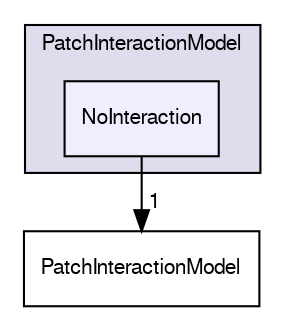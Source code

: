 digraph "src/lagrangian/intermediate/submodels/Kinematic/PatchInteractionModel/NoInteraction" {
  bgcolor=transparent;
  compound=true
  node [ fontsize="10", fontname="FreeSans"];
  edge [ labelfontsize="10", labelfontname="FreeSans"];
  subgraph clusterdir_cf43f87a8139bd03a012339b0f68c2d8 {
    graph [ bgcolor="#ddddee", pencolor="black", label="PatchInteractionModel" fontname="FreeSans", fontsize="10", URL="dir_cf43f87a8139bd03a012339b0f68c2d8.html"]
  dir_63c138d98b997f75ec7da21f2fba8da0 [shape=box, label="NoInteraction", style="filled", fillcolor="#eeeeff", pencolor="black", URL="dir_63c138d98b997f75ec7da21f2fba8da0.html"];
  }
  dir_fbe14706e92980c2567ab36ee0a0e449 [shape=box label="PatchInteractionModel" URL="dir_fbe14706e92980c2567ab36ee0a0e449.html"];
  dir_63c138d98b997f75ec7da21f2fba8da0->dir_fbe14706e92980c2567ab36ee0a0e449 [headlabel="1", labeldistance=1.5 headhref="dir_001371_001372.html"];
}
